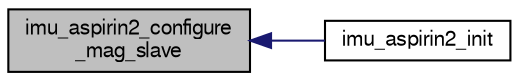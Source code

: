 digraph "imu_aspirin2_configure_mag_slave"
{
  edge [fontname="FreeSans",fontsize="10",labelfontname="FreeSans",labelfontsize="10"];
  node [fontname="FreeSans",fontsize="10",shape=record];
  rankdir="LR";
  Node1 [label="imu_aspirin2_configure\l_mag_slave",height=0.2,width=0.4,color="black", fillcolor="grey75", style="filled", fontcolor="black"];
  Node1 -> Node2 [dir="back",color="midnightblue",fontsize="10",style="solid",fontname="FreeSans"];
  Node2 [label="imu_aspirin2_init",height=0.2,width=0.4,color="black", fillcolor="white", style="filled",URL="$imu__aspirin__2__spi_8h.html#abdd9fac859465eab74ba860b95a7b424"];
}
